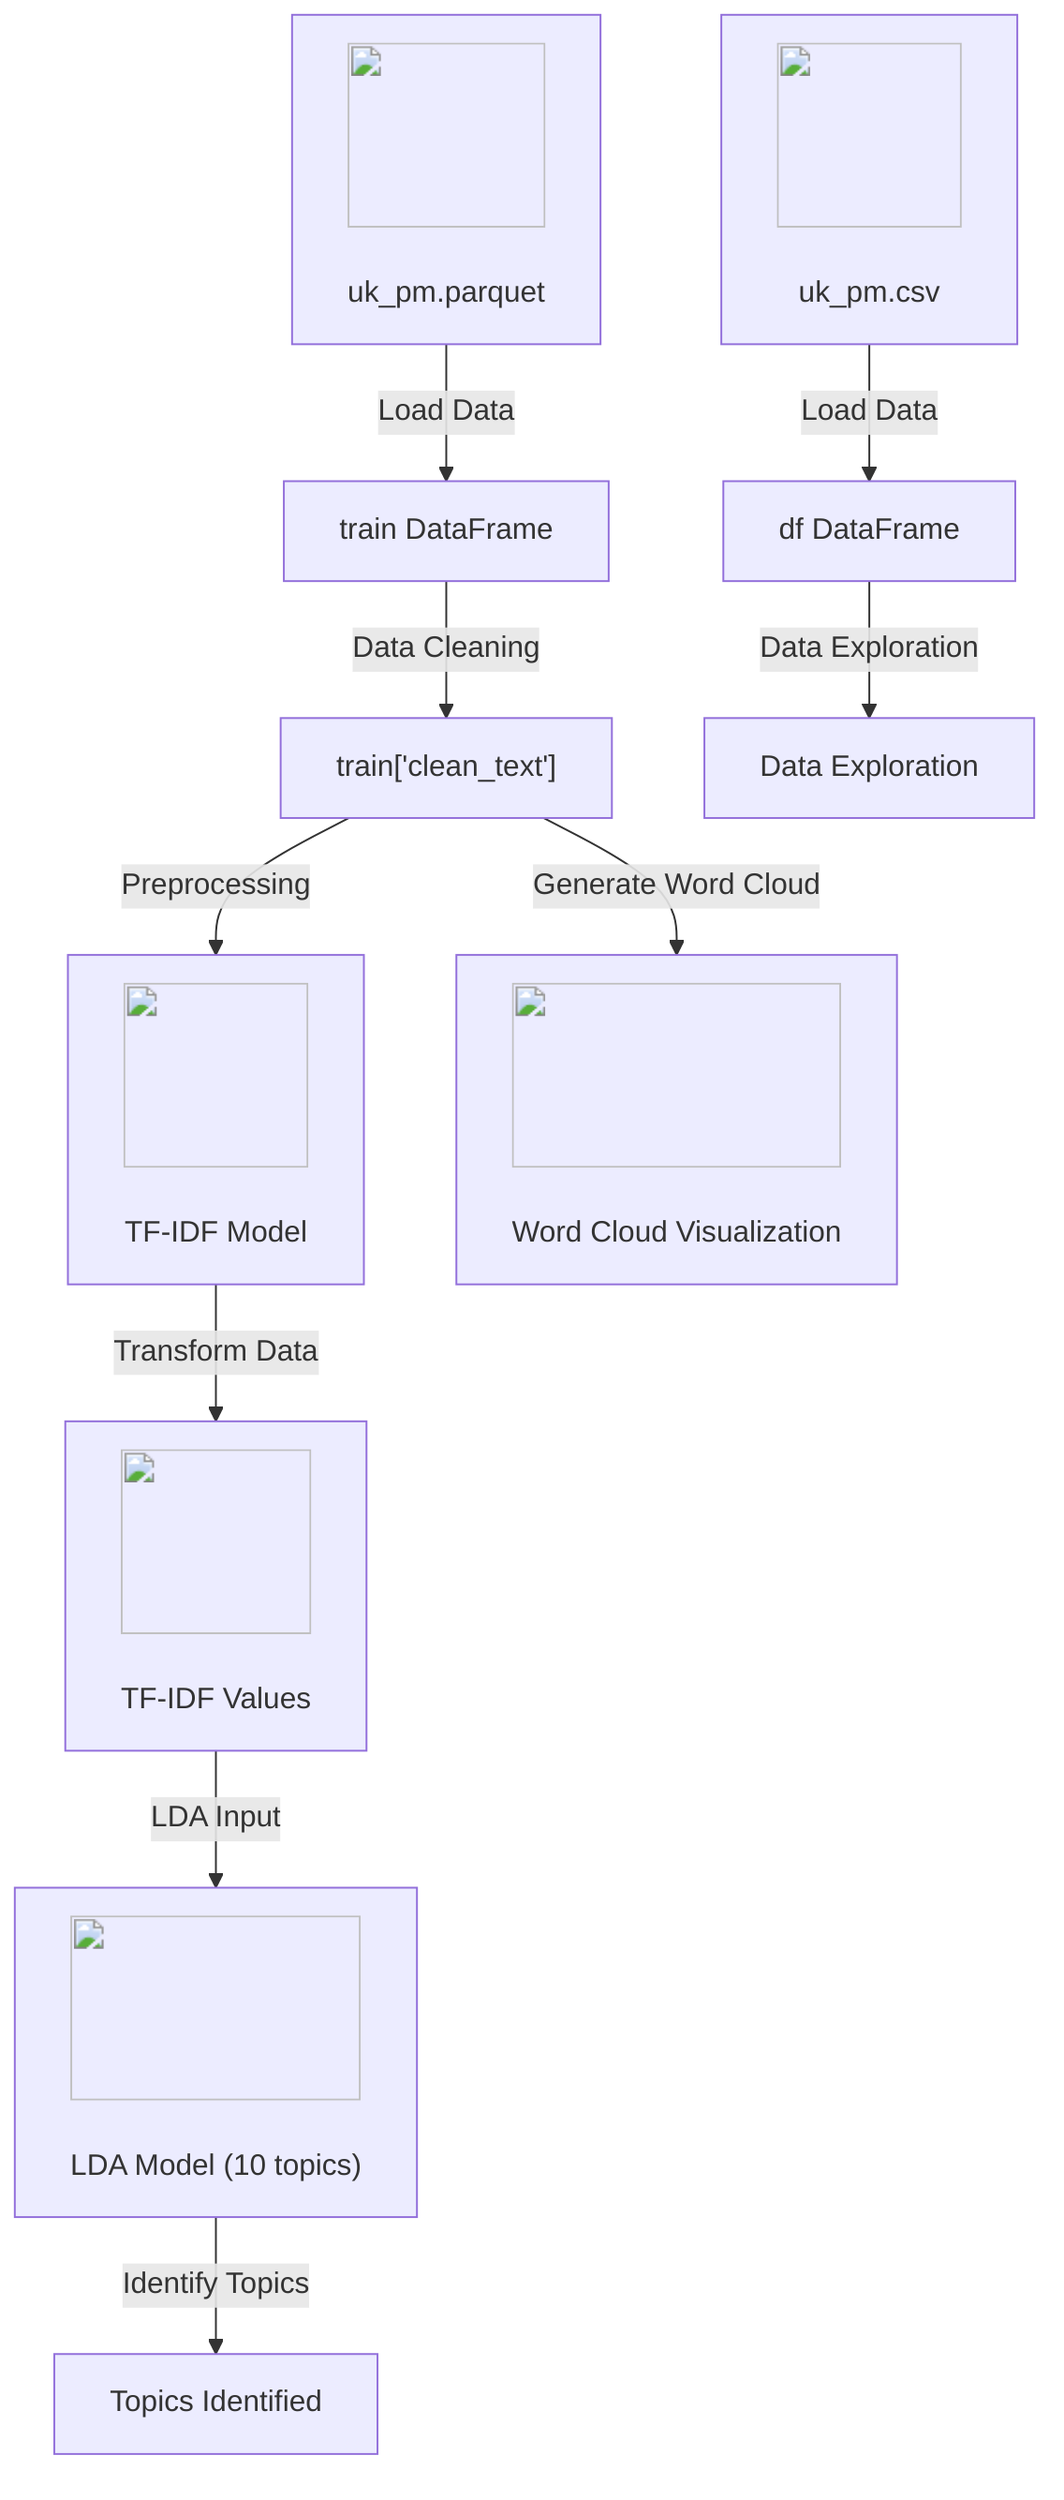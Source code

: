 flowchart TD
    %% Data Sources
    A1["<img src='icons/file.svg' width=100 height=100/> <br/> uk_pm.parquet"] -->|Load Data| B1["train DataFrame"]
    A2["<img src='icons/file.svg' width=100 height=100/> <br/> uk_pm.csv"] -->|Load Data| B2["df DataFrame"]
    
    %% Data Variables
    B1 -->|Data Cleaning| C["train['clean_text']"]
    B2 -->|Data Exploration| D["Data Exploration"]
    
    %% Modeling
    C -->|Preprocessing| E["<img src='icons/brain.svg' width=100 height=100/> <br/> TF-IDF Model"]
    E -->|Transform Data| F["<img src='dummy_plots/scatter_plot_template.svg' width=100 height=100/> <br/> TF-IDF Values"]
    F -->|LDA Input| G["<img src='icons/brain.svg' width=100 height=100/> <br/> LDA Model (10 topics)"]
    
    %% Outputs
    G -->|Identify Topics| H["Topics Identified"]
    C -->|Generate Word Cloud| I["<img src='dummy_plots/wordcloud_template.svg' width=100 height=100/> <br/> Word Cloud Visualization"]
    
    %% Comments
    %% A1: Parquet file containing raw tweet data
    %% A2: CSV file containing tweet data
    %% B1: DataFrame holding the tweet data
    %% B2: DataFrame for data exploration
    %% C: Cleaned text data
    %% D: Initial Data Exploration
    %% E: TF-IDF Model for feature transformation
    %% F: Transformed features for LDA
    %% G: LDA Model identifying topics
    %% H: Output topics from LDA model
    %% I: Visualization of most common words